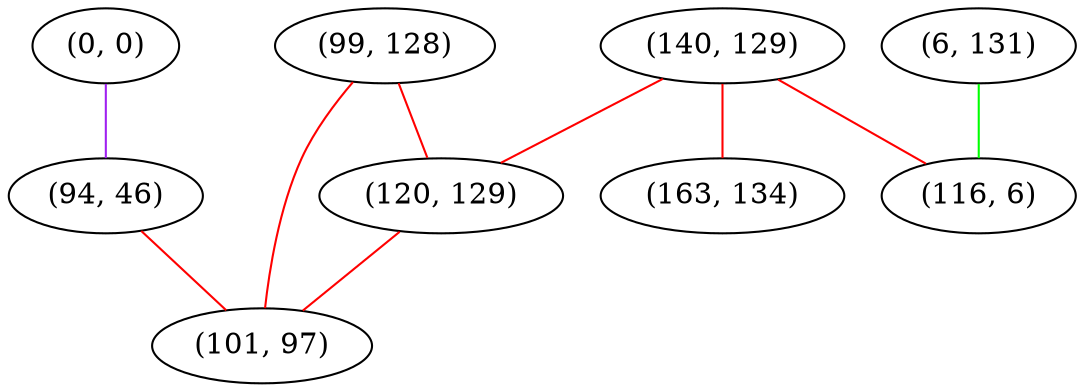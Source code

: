 graph "" {
"(0, 0)";
"(140, 129)";
"(94, 46)";
"(99, 128)";
"(6, 131)";
"(116, 6)";
"(163, 134)";
"(120, 129)";
"(101, 97)";
"(0, 0)" -- "(94, 46)"  [color=purple, key=0, weight=4];
"(140, 129)" -- "(120, 129)"  [color=red, key=0, weight=1];
"(140, 129)" -- "(116, 6)"  [color=red, key=0, weight=1];
"(140, 129)" -- "(163, 134)"  [color=red, key=0, weight=1];
"(94, 46)" -- "(101, 97)"  [color=red, key=0, weight=1];
"(99, 128)" -- "(120, 129)"  [color=red, key=0, weight=1];
"(99, 128)" -- "(101, 97)"  [color=red, key=0, weight=1];
"(6, 131)" -- "(116, 6)"  [color=green, key=0, weight=2];
"(120, 129)" -- "(101, 97)"  [color=red, key=0, weight=1];
}
